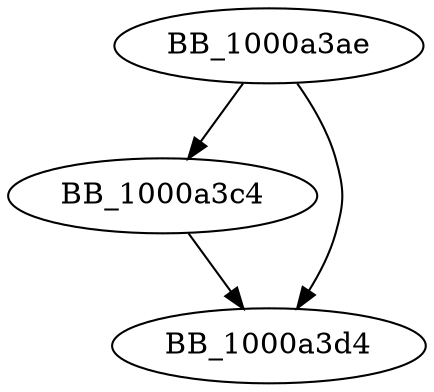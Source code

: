 DiGraph ___AdjustPointer{
BB_1000a3ae->BB_1000a3c4
BB_1000a3ae->BB_1000a3d4
BB_1000a3c4->BB_1000a3d4
}
